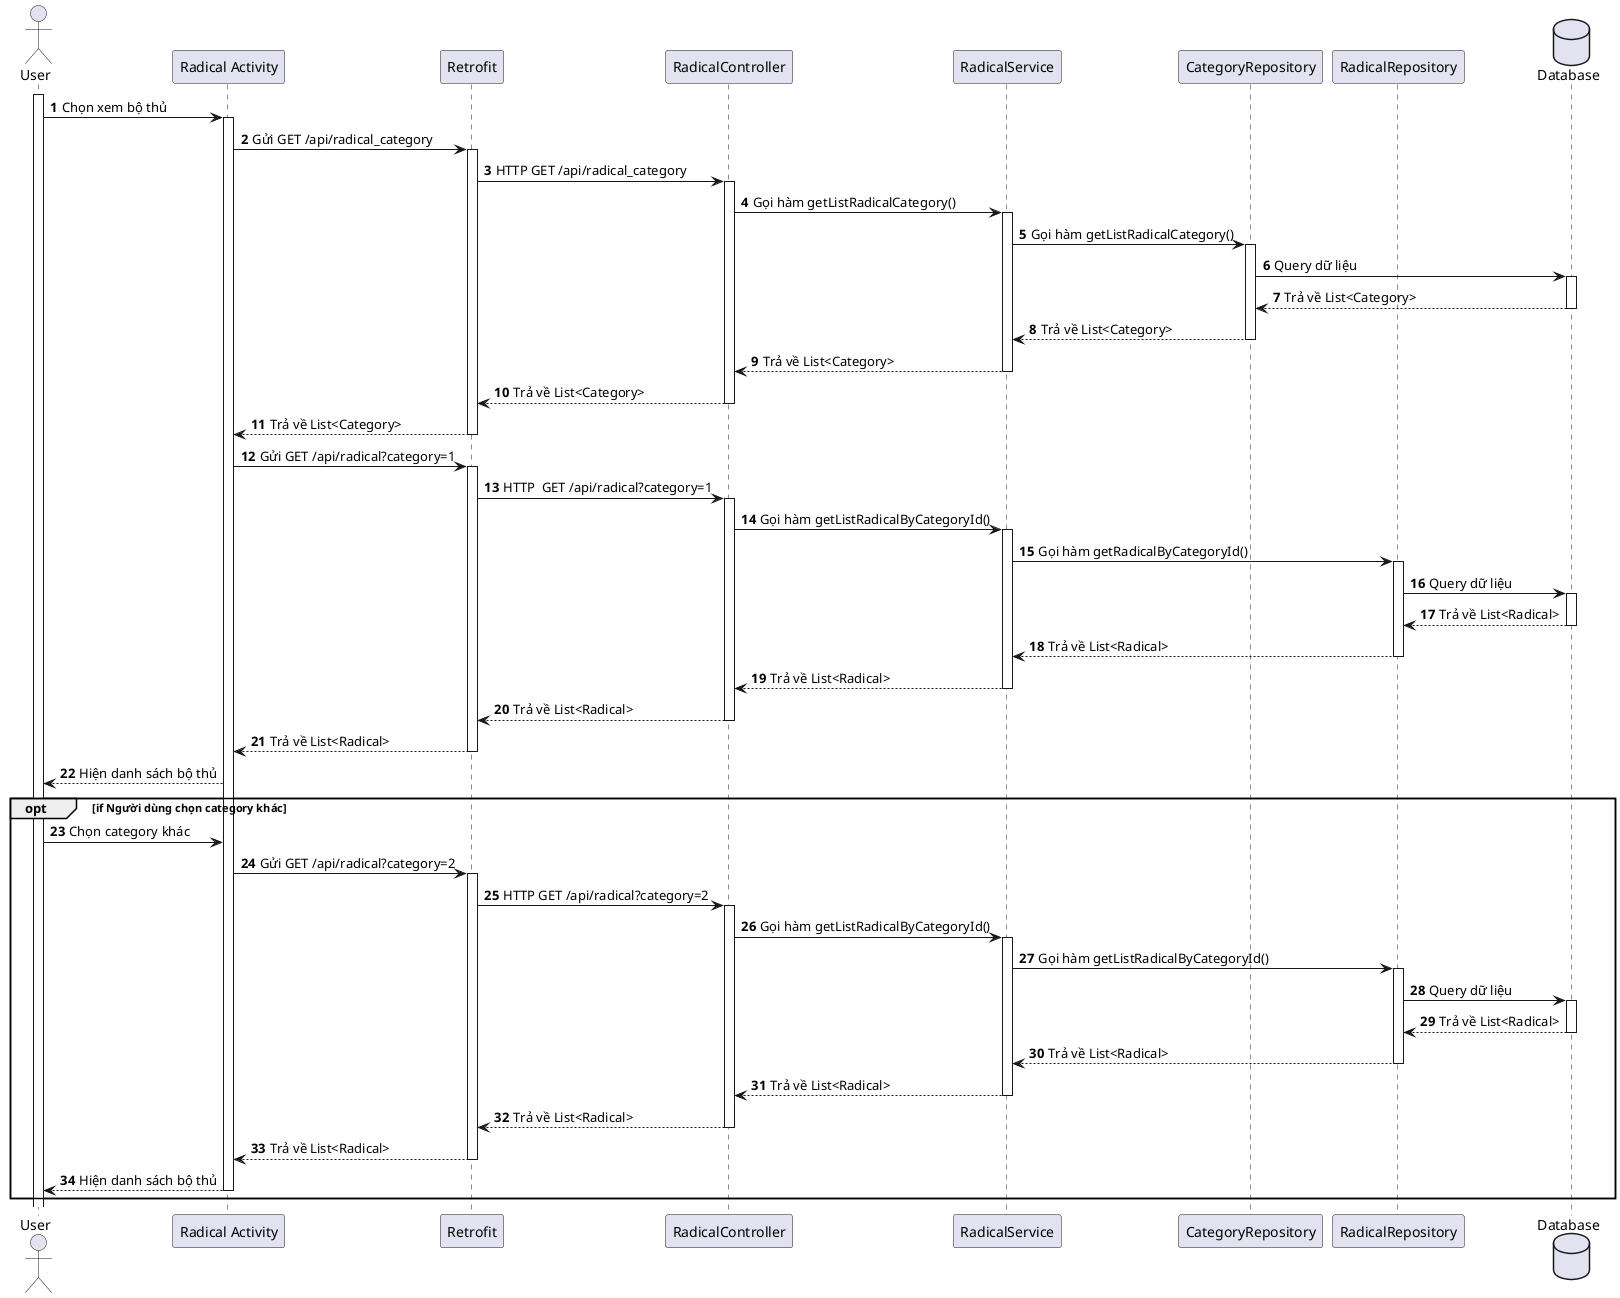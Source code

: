 @startuml
actor User
'participant "Homepage Activity" as Homepage
participant "Radical Activity" as Radical
participant "Retrofit" as Retrofit
participant "RadicalController" as Controller
participant "RadicalService" as Service
participant "CategoryRepository" as CategoryRepository
participant "RadicalRepository" as RadicalRepository

database Database

'
'Use case: Xem danh sách bộ thủ
'

activate User

autonumber
User -> Radical++: Chọn xem bộ thủ

'
'Call API get list radical category
'
'Homepage -> Radical++: startActivity(intent)
Radical -> Retrofit++: Gửi GET /api/radical_category
Retrofit -> Controller++: HTTP GET /api/radical_category
Controller -> Service++: Gọi hàm getListRadicalCategory()
Service -> CategoryRepository++: Gọi hàm getListRadicalCategory()
CategoryRepository -> Database++: Query dữ liệu
Database --> CategoryRepository--: Trả về List<Category>
CategoryRepository --> Service--: Trả về List<Category>
Service --> Controller--: Trả về List<Category>
Controller --> Retrofit--: Trả về List<Category>
Retrofit --> Radical--: Trả về List<Category>

'
'Call API get list radical by categoryId
'
Radical -> Retrofit++: Gửi GET /api/radical?category=1
Retrofit -> Controller++: HTTP  GET /api/radical?category=1
Controller -> Service++: Gọi hàm getListRadicalByCategoryId()
Service -> RadicalRepository++: Gọi hàm getRadicalByCategoryId()
RadicalRepository -> Database++: Query dữ liệu
Database --> RadicalRepository--: Trả về List<Radical>
RadicalRepository --> Service--: Trả về List<Radical>
Service --> Controller--: Trả về List<Radical>
Controller --> Retrofit--: Trả về List<Radical>
Retrofit --> Radical--: Trả về List<Radical>
Radical --> User: Hiện danh sách bộ thủ

opt if Người dùng chọn category khác
    User -> Radical: Chọn category khác
    Radical -> Retrofit++: Gửi GET /api/radical?category=2
    Retrofit -> Controller++: HTTP GET /api/radical?category=2
    Controller -> Service++: Gọi hàm getListRadicalByCategoryId()
    Service -> RadicalRepository++: Gọi hàm getListRadicalByCategoryId()
    RadicalRepository -> Database++: Query dữ liệu
    Database --> RadicalRepository--: Trả về List<Radical>
    RadicalRepository --> Service--: Trả về List<Radical>
    Service --> Controller--: Trả về List<Radical>
    Controller --> Retrofit--: Trả về List<Radical>
    Retrofit --> Radical--: Trả về List<Radical>
    Radical --> User--: Hiện danh sách bộ thủ
    end

@enduml
